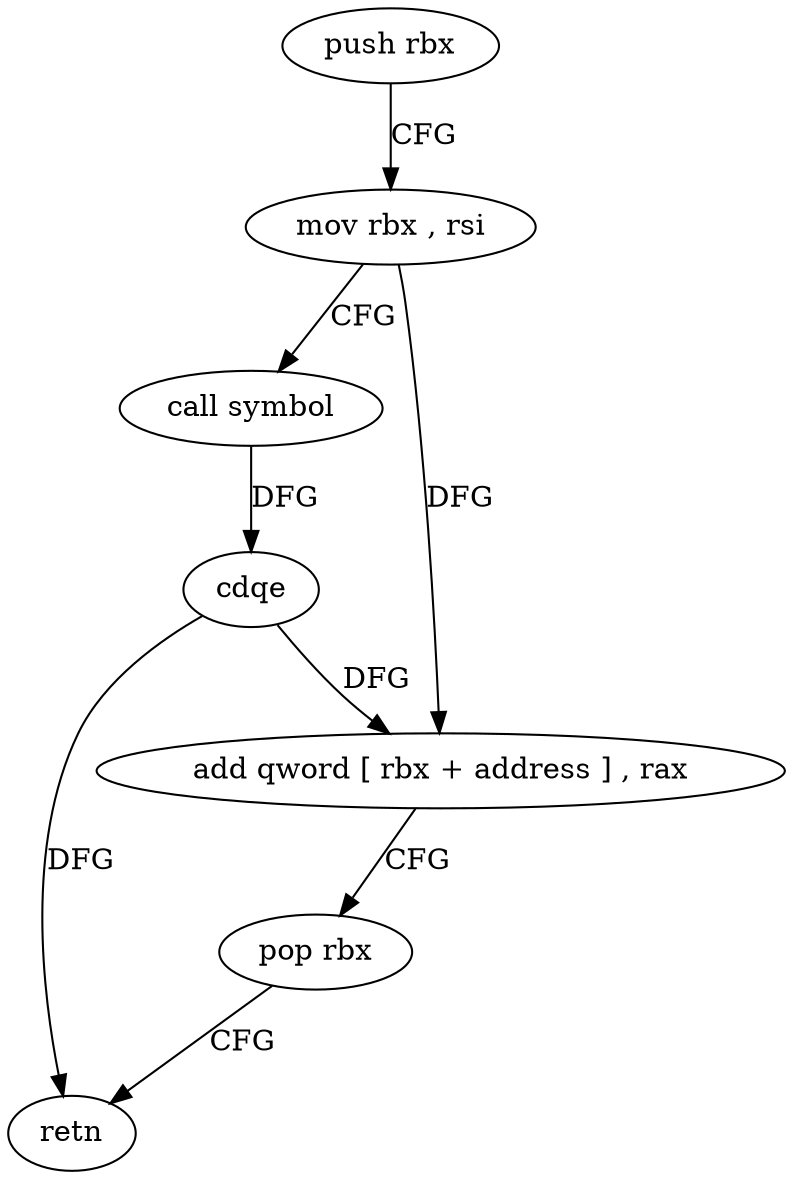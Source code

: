 digraph "func" {
"4226400" [label = "push rbx" ]
"4226401" [label = "mov rbx , rsi" ]
"4226404" [label = "call symbol" ]
"4226409" [label = "cdqe" ]
"4226411" [label = "add qword [ rbx + address ] , rax" ]
"4226415" [label = "pop rbx" ]
"4226416" [label = "retn" ]
"4226400" -> "4226401" [ label = "CFG" ]
"4226401" -> "4226404" [ label = "CFG" ]
"4226401" -> "4226411" [ label = "DFG" ]
"4226404" -> "4226409" [ label = "DFG" ]
"4226409" -> "4226411" [ label = "DFG" ]
"4226409" -> "4226416" [ label = "DFG" ]
"4226411" -> "4226415" [ label = "CFG" ]
"4226415" -> "4226416" [ label = "CFG" ]
}
